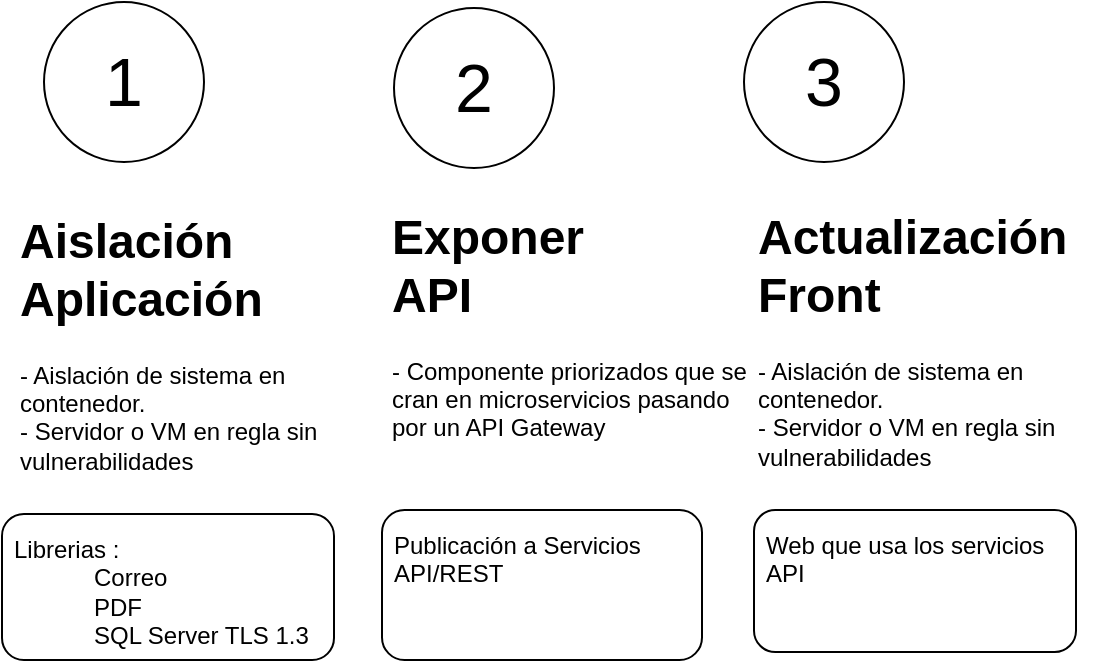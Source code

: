 <mxfile version="24.2.8" type="gitlab">
  <diagram name="Requerimiento general" id="A9YsAqewT_fJsP3N-sSb">
    <mxGraphModel dx="1834" dy="772" grid="0" gridSize="10" guides="1" tooltips="1" connect="1" arrows="1" fold="1" page="0" pageScale="1" pageWidth="850" pageHeight="1100" math="0" shadow="0">
      <root>
        <mxCell id="0" />
        <mxCell id="1" parent="0" />
        <mxCell id="xePJMmK36LTgD4nEiuTE-2" value="&lt;h1 style=&quot;margin-top: 0px;&quot;&gt;Aislación&lt;br&gt;Aplicación&lt;/h1&gt;&lt;div&gt;- Aislación de sistema en contenedor.&lt;/div&gt;&lt;div&gt;- Servidor o VM en regla sin vulnerabilidades&lt;/div&gt;" style="text;html=1;whiteSpace=wrap;overflow=hidden;rounded=0;" vertex="1" parent="1">
          <mxGeometry x="-137" y="236" width="180" height="135" as="geometry" />
        </mxCell>
        <mxCell id="xePJMmK36LTgD4nEiuTE-4" value="&lt;h1 style=&quot;margin-top: 0px;&quot;&gt;Exponer&lt;br&gt;API&lt;/h1&gt;&lt;div&gt;- Componente priorizados que se cran en microservicios pasando por un API Gateway&lt;/div&gt;" style="text;html=1;whiteSpace=wrap;overflow=hidden;rounded=0;" vertex="1" parent="1">
          <mxGeometry x="49" y="234" width="180" height="142" as="geometry" />
        </mxCell>
        <mxCell id="xePJMmK36LTgD4nEiuTE-6" value="&lt;h1 style=&quot;margin-top: 0px;&quot;&gt;Actualización Front&lt;/h1&gt;&lt;div&gt;- Aislación de sistema en contenedor.&lt;/div&gt;&lt;div&gt;- Servidor o VM en regla sin vulnerabilidades&lt;/div&gt;" style="text;html=1;whiteSpace=wrap;overflow=hidden;rounded=0;" vertex="1" parent="1">
          <mxGeometry x="232" y="234" width="180" height="135" as="geometry" />
        </mxCell>
        <mxCell id="xePJMmK36LTgD4nEiuTE-7" value="1" style="ellipse;whiteSpace=wrap;html=1;aspect=fixed;fontSize=34;" vertex="1" parent="1">
          <mxGeometry x="-123" y="137" width="80" height="80" as="geometry" />
        </mxCell>
        <mxCell id="xePJMmK36LTgD4nEiuTE-8" value="2" style="ellipse;whiteSpace=wrap;html=1;aspect=fixed;fontSize=34;" vertex="1" parent="1">
          <mxGeometry x="52" y="140" width="80" height="80" as="geometry" />
        </mxCell>
        <mxCell id="xePJMmK36LTgD4nEiuTE-9" value="3" style="ellipse;whiteSpace=wrap;html=1;aspect=fixed;fontSize=34;" vertex="1" parent="1">
          <mxGeometry x="227" y="137" width="80" height="80" as="geometry" />
        </mxCell>
        <mxCell id="xePJMmK36LTgD4nEiuTE-11" value="Librerias :&lt;blockquote style=&quot;margin: 0 0 0 40px; border: none; padding: 0px;&quot;&gt;&lt;div&gt;Correo&lt;/div&gt;&lt;div&gt;PDF&lt;/div&gt;&lt;div&gt;&lt;span style=&quot;background-color: initial;&quot;&gt;SQL Server TLS 1.3&lt;/span&gt;&lt;/div&gt;&lt;/blockquote&gt;" style="rounded=1;whiteSpace=wrap;html=1;align=left;spacingTop=4;spacingLeft=4;verticalAlign=top;" vertex="1" parent="1">
          <mxGeometry x="-144" y="393" width="166" height="73" as="geometry" />
        </mxCell>
        <mxCell id="xePJMmK36LTgD4nEiuTE-12" value="Publicación a Servicios API/REST" style="rounded=1;whiteSpace=wrap;html=1;align=left;spacingTop=4;spacingLeft=4;verticalAlign=top;" vertex="1" parent="1">
          <mxGeometry x="46" y="391" width="160" height="75" as="geometry" />
        </mxCell>
        <mxCell id="xePJMmK36LTgD4nEiuTE-13" value="Web que usa los servicios API" style="rounded=1;whiteSpace=wrap;html=1;align=left;spacingTop=4;spacingLeft=4;verticalAlign=top;" vertex="1" parent="1">
          <mxGeometry x="232" y="391" width="161" height="71" as="geometry" />
        </mxCell>
      </root>
    </mxGraphModel>
  </diagram>
</mxfile>

